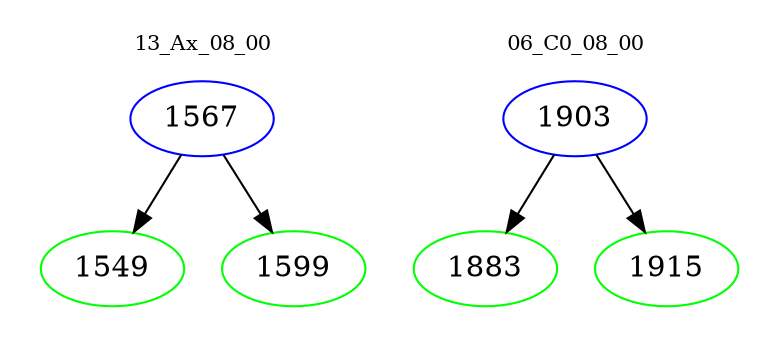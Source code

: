 digraph{
subgraph cluster_0 {
color = white
label = "13_Ax_08_00";
fontsize=10;
T0_1567 [label="1567", color="blue"]
T0_1567 -> T0_1549 [color="black"]
T0_1549 [label="1549", color="green"]
T0_1567 -> T0_1599 [color="black"]
T0_1599 [label="1599", color="green"]
}
subgraph cluster_1 {
color = white
label = "06_C0_08_00";
fontsize=10;
T1_1903 [label="1903", color="blue"]
T1_1903 -> T1_1883 [color="black"]
T1_1883 [label="1883", color="green"]
T1_1903 -> T1_1915 [color="black"]
T1_1915 [label="1915", color="green"]
}
}
